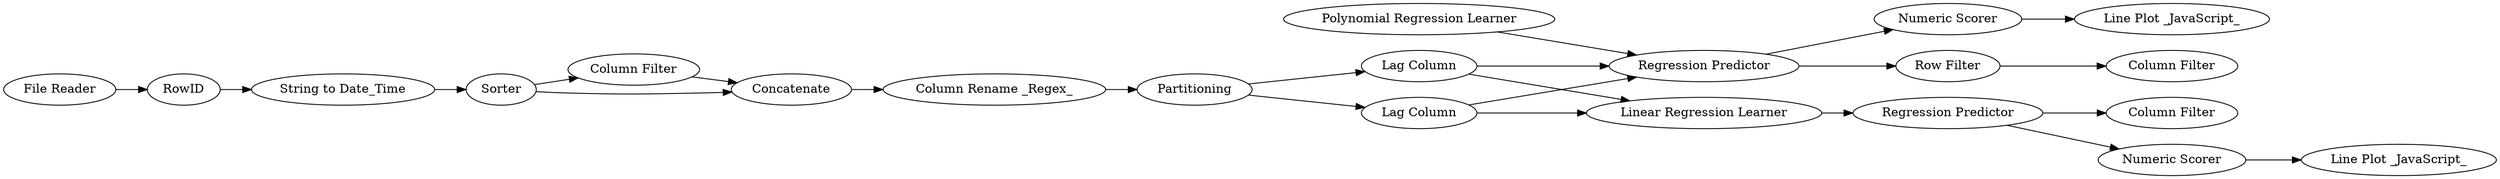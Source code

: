 digraph {
	"8192739355741382700_159" [label="Polynomial Regression Learner"]
	"-7105597234563999536_211" [label="Column Filter"]
	"352502053601485601_167" [label="Linear Regression Learner"]
	"-7105597234563999536_200" [label=RowID]
	"4728282332299287487_207" [label="Lag Column"]
	"352502053601485601_150" [label="Column Filter"]
	"4728282332299287487_209" [label="Line Plot _JavaScript_"]
	"4728282332299287487_208" [label="File Reader"]
	"352502053601485601_168" [label="Regression Predictor"]
	"4728282332299287487_210" [label="Line Plot _JavaScript_"]
	"-7105597234563999536_199" [label=Sorter]
	"4728282332299287487_211" [label="Lag Column"]
	"-7105597234563999536_206" [label="Column Rename _Regex_"]
	"4728282332299287487_147" [label=Partitioning]
	"8192739355741382700_149" [label="Row Filter"]
	"-7105597234563999536_205" [label=Concatenate]
	"352502053601485601_166" [label="Numeric Scorer"]
	"8192739355741382700_150" [label="Column Filter"]
	"8192739355741382700_158" [label="Numeric Scorer"]
	"8192739355741382700_160" [label="Regression Predictor"]
	"-7105597234563999536_212" [label="String to Date_Time"]
	"8192739355741382700_158" -> "4728282332299287487_209"
	"4728282332299287487_207" -> "8192739355741382700_160"
	"-7105597234563999536_200" -> "-7105597234563999536_212"
	"-7105597234563999536_205" -> "-7105597234563999536_206"
	"352502053601485601_168" -> "352502053601485601_150"
	"4728282332299287487_147" -> "4728282332299287487_211"
	"352502053601485601_167" -> "352502053601485601_168"
	"-7105597234563999536_212" -> "-7105597234563999536_199"
	"4728282332299287487_207" -> "352502053601485601_167"
	"8192739355741382700_160" -> "8192739355741382700_149"
	"-7105597234563999536_199" -> "-7105597234563999536_205"
	"4728282332299287487_211" -> "8192739355741382700_160"
	"352502053601485601_166" -> "4728282332299287487_210"
	"352502053601485601_168" -> "352502053601485601_166"
	"-7105597234563999536_211" -> "-7105597234563999536_205"
	"8192739355741382700_159" -> "8192739355741382700_160"
	"8192739355741382700_160" -> "8192739355741382700_158"
	"4728282332299287487_211" -> "352502053601485601_167"
	"8192739355741382700_149" -> "8192739355741382700_150"
	"-7105597234563999536_206" -> "4728282332299287487_147"
	"-7105597234563999536_199" -> "-7105597234563999536_211"
	"4728282332299287487_147" -> "4728282332299287487_207"
	"4728282332299287487_208" -> "-7105597234563999536_200"
	rankdir=LR
}

